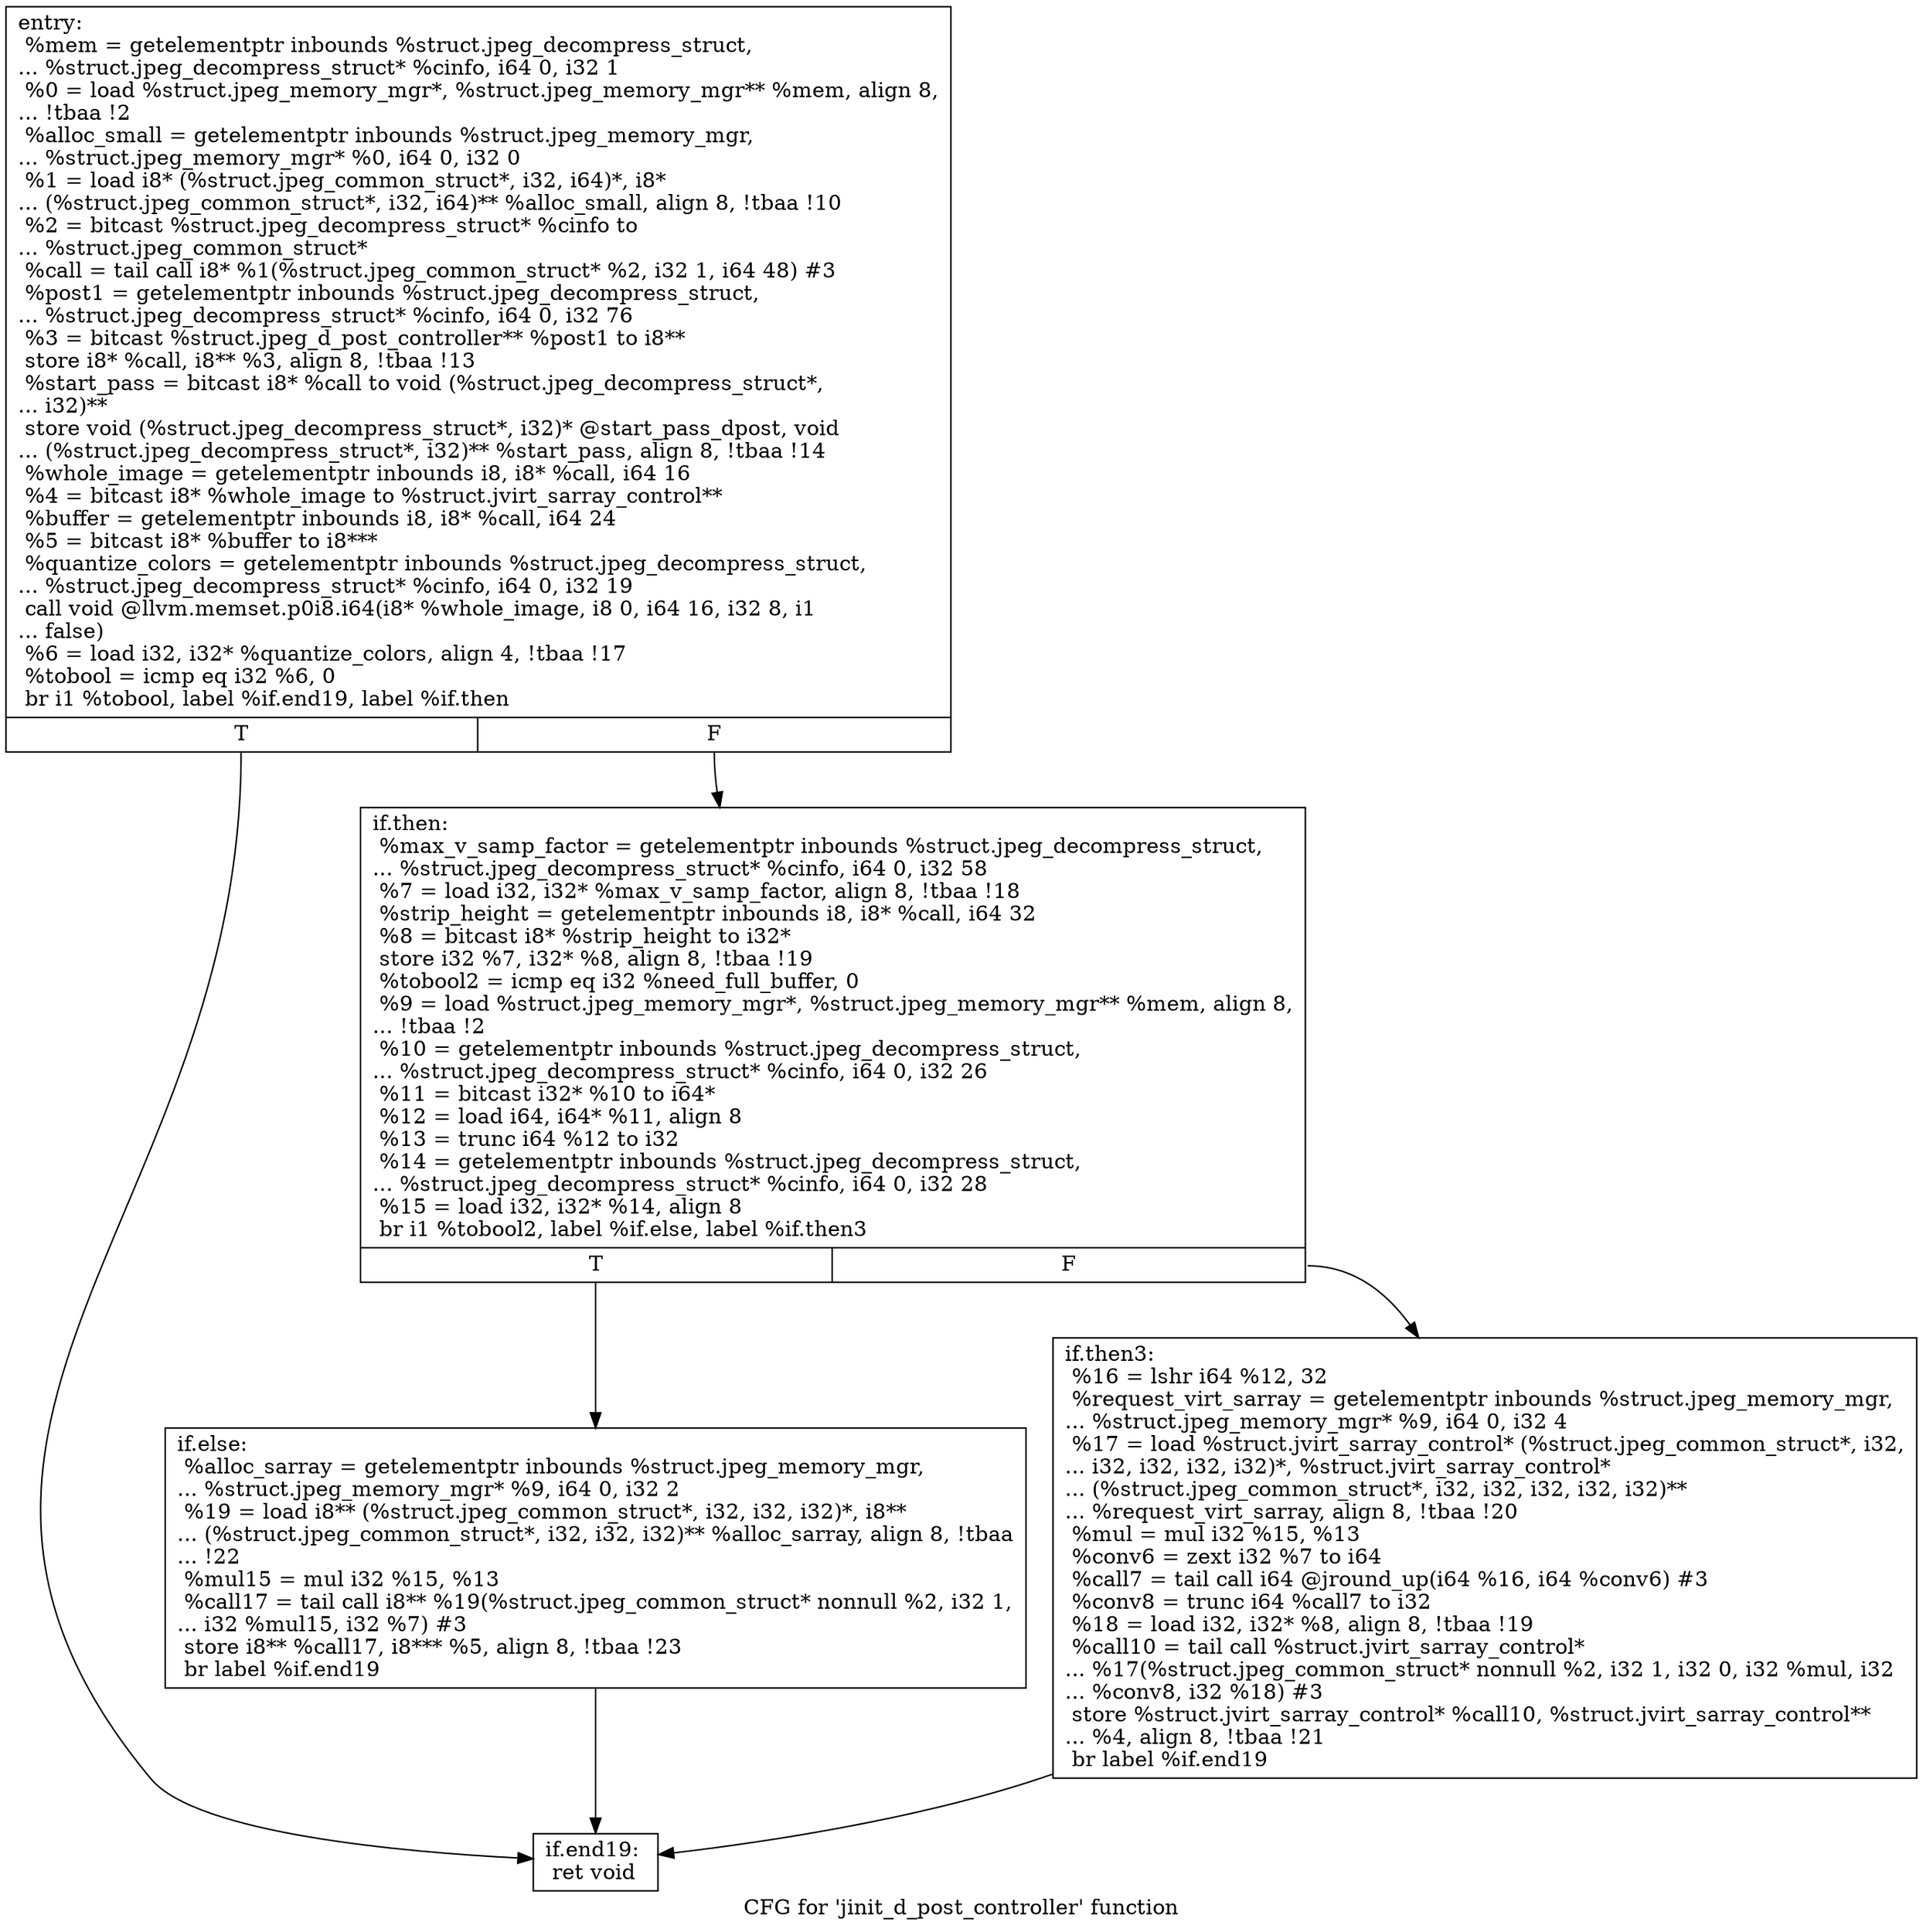 digraph "CFG for 'jinit_d_post_controller' function" {
	label="CFG for 'jinit_d_post_controller' function";

	Node0x4dc05e0 [shape=record,label="{entry:\l  %mem = getelementptr inbounds %struct.jpeg_decompress_struct,\l... %struct.jpeg_decompress_struct* %cinfo, i64 0, i32 1\l  %0 = load %struct.jpeg_memory_mgr*, %struct.jpeg_memory_mgr** %mem, align 8,\l... !tbaa !2\l  %alloc_small = getelementptr inbounds %struct.jpeg_memory_mgr,\l... %struct.jpeg_memory_mgr* %0, i64 0, i32 0\l  %1 = load i8* (%struct.jpeg_common_struct*, i32, i64)*, i8*\l... (%struct.jpeg_common_struct*, i32, i64)** %alloc_small, align 8, !tbaa !10\l  %2 = bitcast %struct.jpeg_decompress_struct* %cinfo to\l... %struct.jpeg_common_struct*\l  %call = tail call i8* %1(%struct.jpeg_common_struct* %2, i32 1, i64 48) #3\l  %post1 = getelementptr inbounds %struct.jpeg_decompress_struct,\l... %struct.jpeg_decompress_struct* %cinfo, i64 0, i32 76\l  %3 = bitcast %struct.jpeg_d_post_controller** %post1 to i8**\l  store i8* %call, i8** %3, align 8, !tbaa !13\l  %start_pass = bitcast i8* %call to void (%struct.jpeg_decompress_struct*,\l... i32)**\l  store void (%struct.jpeg_decompress_struct*, i32)* @start_pass_dpost, void\l... (%struct.jpeg_decompress_struct*, i32)** %start_pass, align 8, !tbaa !14\l  %whole_image = getelementptr inbounds i8, i8* %call, i64 16\l  %4 = bitcast i8* %whole_image to %struct.jvirt_sarray_control**\l  %buffer = getelementptr inbounds i8, i8* %call, i64 24\l  %5 = bitcast i8* %buffer to i8***\l  %quantize_colors = getelementptr inbounds %struct.jpeg_decompress_struct,\l... %struct.jpeg_decompress_struct* %cinfo, i64 0, i32 19\l  call void @llvm.memset.p0i8.i64(i8* %whole_image, i8 0, i64 16, i32 8, i1\l... false)\l  %6 = load i32, i32* %quantize_colors, align 4, !tbaa !17\l  %tobool = icmp eq i32 %6, 0\l  br i1 %tobool, label %if.end19, label %if.then\l|{<s0>T|<s1>F}}"];
	Node0x4dc05e0:s0 -> Node0x4dc3590;
	Node0x4dc05e0:s1 -> Node0x4dbd260;
	Node0x4dbd260 [shape=record,label="{if.then:                                          \l  %max_v_samp_factor = getelementptr inbounds %struct.jpeg_decompress_struct,\l... %struct.jpeg_decompress_struct* %cinfo, i64 0, i32 58\l  %7 = load i32, i32* %max_v_samp_factor, align 8, !tbaa !18\l  %strip_height = getelementptr inbounds i8, i8* %call, i64 32\l  %8 = bitcast i8* %strip_height to i32*\l  store i32 %7, i32* %8, align 8, !tbaa !19\l  %tobool2 = icmp eq i32 %need_full_buffer, 0\l  %9 = load %struct.jpeg_memory_mgr*, %struct.jpeg_memory_mgr** %mem, align 8,\l... !tbaa !2\l  %10 = getelementptr inbounds %struct.jpeg_decompress_struct,\l... %struct.jpeg_decompress_struct* %cinfo, i64 0, i32 26\l  %11 = bitcast i32* %10 to i64*\l  %12 = load i64, i64* %11, align 8\l  %13 = trunc i64 %12 to i32\l  %14 = getelementptr inbounds %struct.jpeg_decompress_struct,\l... %struct.jpeg_decompress_struct* %cinfo, i64 0, i32 28\l  %15 = load i32, i32* %14, align 8\l  br i1 %tobool2, label %if.else, label %if.then3\l|{<s0>T|<s1>F}}"];
	Node0x4dbd260:s0 -> Node0x4dc48c0;
	Node0x4dbd260:s1 -> Node0x4dc4970;
	Node0x4dc4970 [shape=record,label="{if.then3:                                         \l  %16 = lshr i64 %12, 32\l  %request_virt_sarray = getelementptr inbounds %struct.jpeg_memory_mgr,\l... %struct.jpeg_memory_mgr* %9, i64 0, i32 4\l  %17 = load %struct.jvirt_sarray_control* (%struct.jpeg_common_struct*, i32,\l... i32, i32, i32, i32)*, %struct.jvirt_sarray_control*\l... (%struct.jpeg_common_struct*, i32, i32, i32, i32, i32)**\l... %request_virt_sarray, align 8, !tbaa !20\l  %mul = mul i32 %15, %13\l  %conv6 = zext i32 %7 to i64\l  %call7 = tail call i64 @jround_up(i64 %16, i64 %conv6) #3\l  %conv8 = trunc i64 %call7 to i32\l  %18 = load i32, i32* %8, align 8, !tbaa !19\l  %call10 = tail call %struct.jvirt_sarray_control*\l... %17(%struct.jpeg_common_struct* nonnull %2, i32 1, i32 0, i32 %mul, i32\l... %conv8, i32 %18) #3\l  store %struct.jvirt_sarray_control* %call10, %struct.jvirt_sarray_control**\l... %4, align 8, !tbaa !21\l  br label %if.end19\l}"];
	Node0x4dc4970 -> Node0x4dc3590;
	Node0x4dc48c0 [shape=record,label="{if.else:                                          \l  %alloc_sarray = getelementptr inbounds %struct.jpeg_memory_mgr,\l... %struct.jpeg_memory_mgr* %9, i64 0, i32 2\l  %19 = load i8** (%struct.jpeg_common_struct*, i32, i32, i32)*, i8**\l... (%struct.jpeg_common_struct*, i32, i32, i32)** %alloc_sarray, align 8, !tbaa\l... !22\l  %mul15 = mul i32 %15, %13\l  %call17 = tail call i8** %19(%struct.jpeg_common_struct* nonnull %2, i32 1,\l... i32 %mul15, i32 %7) #3\l  store i8** %call17, i8*** %5, align 8, !tbaa !23\l  br label %if.end19\l}"];
	Node0x4dc48c0 -> Node0x4dc3590;
	Node0x4dc3590 [shape=record,label="{if.end19:                                         \l  ret void\l}"];
}
